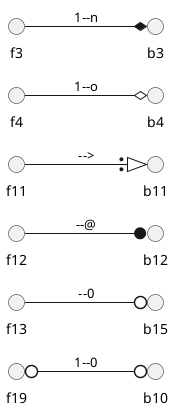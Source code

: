 @startuml 1.puml

left to right direction
skinparam Nodesep 5

f19 0--0 b10 :""1--0""
f13--0 b15 :""--0""
f12--@ b12 : ""--@""


f11 --:|> b11:""-->""
f4--o b4:""1--o""
f3 --* b3: ""1--n""



@enduml